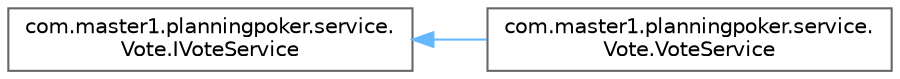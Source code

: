 digraph "Graphical Class Hierarchy"
{
 // LATEX_PDF_SIZE
  bgcolor="transparent";
  edge [fontname=Helvetica,fontsize=10,labelfontname=Helvetica,labelfontsize=10];
  node [fontname=Helvetica,fontsize=10,shape=box,height=0.2,width=0.4];
  rankdir="LR";
  Node0 [id="Node000000",label="com.master1.planningpoker.service.\lVote.IVoteService",height=0.2,width=0.4,color="grey40", fillcolor="white", style="filled",URL="$interfacecom_1_1master1_1_1planningpoker_1_1service_1_1_vote_1_1_i_vote_service.html",tooltip=" "];
  Node0 -> Node1 [id="edge5_Node000000_Node000001",dir="back",color="steelblue1",style="solid",tooltip=" "];
  Node1 [id="Node000001",label="com.master1.planningpoker.service.\lVote.VoteService",height=0.2,width=0.4,color="grey40", fillcolor="white", style="filled",URL="$classcom_1_1master1_1_1planningpoker_1_1service_1_1_vote_1_1_vote_service.html",tooltip=" "];
}
